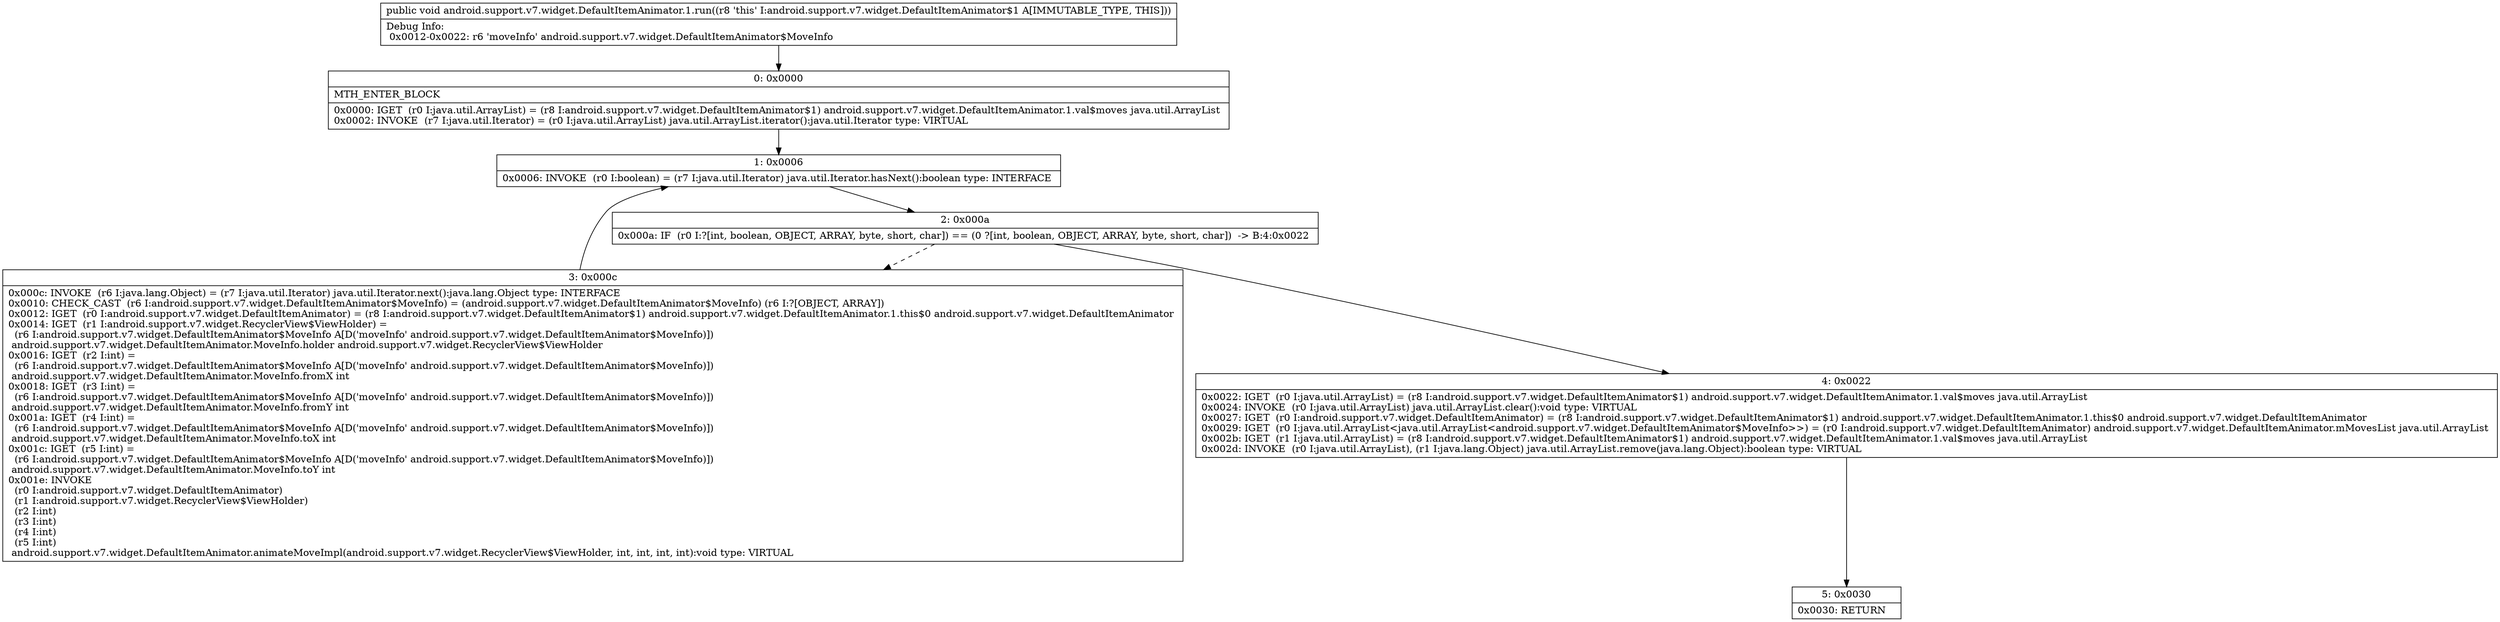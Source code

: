 digraph "CFG forandroid.support.v7.widget.DefaultItemAnimator.1.run()V" {
Node_0 [shape=record,label="{0\:\ 0x0000|MTH_ENTER_BLOCK\l|0x0000: IGET  (r0 I:java.util.ArrayList) = (r8 I:android.support.v7.widget.DefaultItemAnimator$1) android.support.v7.widget.DefaultItemAnimator.1.val$moves java.util.ArrayList \l0x0002: INVOKE  (r7 I:java.util.Iterator) = (r0 I:java.util.ArrayList) java.util.ArrayList.iterator():java.util.Iterator type: VIRTUAL \l}"];
Node_1 [shape=record,label="{1\:\ 0x0006|0x0006: INVOKE  (r0 I:boolean) = (r7 I:java.util.Iterator) java.util.Iterator.hasNext():boolean type: INTERFACE \l}"];
Node_2 [shape=record,label="{2\:\ 0x000a|0x000a: IF  (r0 I:?[int, boolean, OBJECT, ARRAY, byte, short, char]) == (0 ?[int, boolean, OBJECT, ARRAY, byte, short, char])  \-\> B:4:0x0022 \l}"];
Node_3 [shape=record,label="{3\:\ 0x000c|0x000c: INVOKE  (r6 I:java.lang.Object) = (r7 I:java.util.Iterator) java.util.Iterator.next():java.lang.Object type: INTERFACE \l0x0010: CHECK_CAST  (r6 I:android.support.v7.widget.DefaultItemAnimator$MoveInfo) = (android.support.v7.widget.DefaultItemAnimator$MoveInfo) (r6 I:?[OBJECT, ARRAY]) \l0x0012: IGET  (r0 I:android.support.v7.widget.DefaultItemAnimator) = (r8 I:android.support.v7.widget.DefaultItemAnimator$1) android.support.v7.widget.DefaultItemAnimator.1.this$0 android.support.v7.widget.DefaultItemAnimator \l0x0014: IGET  (r1 I:android.support.v7.widget.RecyclerView$ViewHolder) = \l  (r6 I:android.support.v7.widget.DefaultItemAnimator$MoveInfo A[D('moveInfo' android.support.v7.widget.DefaultItemAnimator$MoveInfo)])\l android.support.v7.widget.DefaultItemAnimator.MoveInfo.holder android.support.v7.widget.RecyclerView$ViewHolder \l0x0016: IGET  (r2 I:int) = \l  (r6 I:android.support.v7.widget.DefaultItemAnimator$MoveInfo A[D('moveInfo' android.support.v7.widget.DefaultItemAnimator$MoveInfo)])\l android.support.v7.widget.DefaultItemAnimator.MoveInfo.fromX int \l0x0018: IGET  (r3 I:int) = \l  (r6 I:android.support.v7.widget.DefaultItemAnimator$MoveInfo A[D('moveInfo' android.support.v7.widget.DefaultItemAnimator$MoveInfo)])\l android.support.v7.widget.DefaultItemAnimator.MoveInfo.fromY int \l0x001a: IGET  (r4 I:int) = \l  (r6 I:android.support.v7.widget.DefaultItemAnimator$MoveInfo A[D('moveInfo' android.support.v7.widget.DefaultItemAnimator$MoveInfo)])\l android.support.v7.widget.DefaultItemAnimator.MoveInfo.toX int \l0x001c: IGET  (r5 I:int) = \l  (r6 I:android.support.v7.widget.DefaultItemAnimator$MoveInfo A[D('moveInfo' android.support.v7.widget.DefaultItemAnimator$MoveInfo)])\l android.support.v7.widget.DefaultItemAnimator.MoveInfo.toY int \l0x001e: INVOKE  \l  (r0 I:android.support.v7.widget.DefaultItemAnimator)\l  (r1 I:android.support.v7.widget.RecyclerView$ViewHolder)\l  (r2 I:int)\l  (r3 I:int)\l  (r4 I:int)\l  (r5 I:int)\l android.support.v7.widget.DefaultItemAnimator.animateMoveImpl(android.support.v7.widget.RecyclerView$ViewHolder, int, int, int, int):void type: VIRTUAL \l}"];
Node_4 [shape=record,label="{4\:\ 0x0022|0x0022: IGET  (r0 I:java.util.ArrayList) = (r8 I:android.support.v7.widget.DefaultItemAnimator$1) android.support.v7.widget.DefaultItemAnimator.1.val$moves java.util.ArrayList \l0x0024: INVOKE  (r0 I:java.util.ArrayList) java.util.ArrayList.clear():void type: VIRTUAL \l0x0027: IGET  (r0 I:android.support.v7.widget.DefaultItemAnimator) = (r8 I:android.support.v7.widget.DefaultItemAnimator$1) android.support.v7.widget.DefaultItemAnimator.1.this$0 android.support.v7.widget.DefaultItemAnimator \l0x0029: IGET  (r0 I:java.util.ArrayList\<java.util.ArrayList\<android.support.v7.widget.DefaultItemAnimator$MoveInfo\>\>) = (r0 I:android.support.v7.widget.DefaultItemAnimator) android.support.v7.widget.DefaultItemAnimator.mMovesList java.util.ArrayList \l0x002b: IGET  (r1 I:java.util.ArrayList) = (r8 I:android.support.v7.widget.DefaultItemAnimator$1) android.support.v7.widget.DefaultItemAnimator.1.val$moves java.util.ArrayList \l0x002d: INVOKE  (r0 I:java.util.ArrayList), (r1 I:java.lang.Object) java.util.ArrayList.remove(java.lang.Object):boolean type: VIRTUAL \l}"];
Node_5 [shape=record,label="{5\:\ 0x0030|0x0030: RETURN   \l}"];
MethodNode[shape=record,label="{public void android.support.v7.widget.DefaultItemAnimator.1.run((r8 'this' I:android.support.v7.widget.DefaultItemAnimator$1 A[IMMUTABLE_TYPE, THIS]))  | Debug Info:\l  0x0012\-0x0022: r6 'moveInfo' android.support.v7.widget.DefaultItemAnimator$MoveInfo\l}"];
MethodNode -> Node_0;
Node_0 -> Node_1;
Node_1 -> Node_2;
Node_2 -> Node_3[style=dashed];
Node_2 -> Node_4;
Node_3 -> Node_1;
Node_4 -> Node_5;
}

